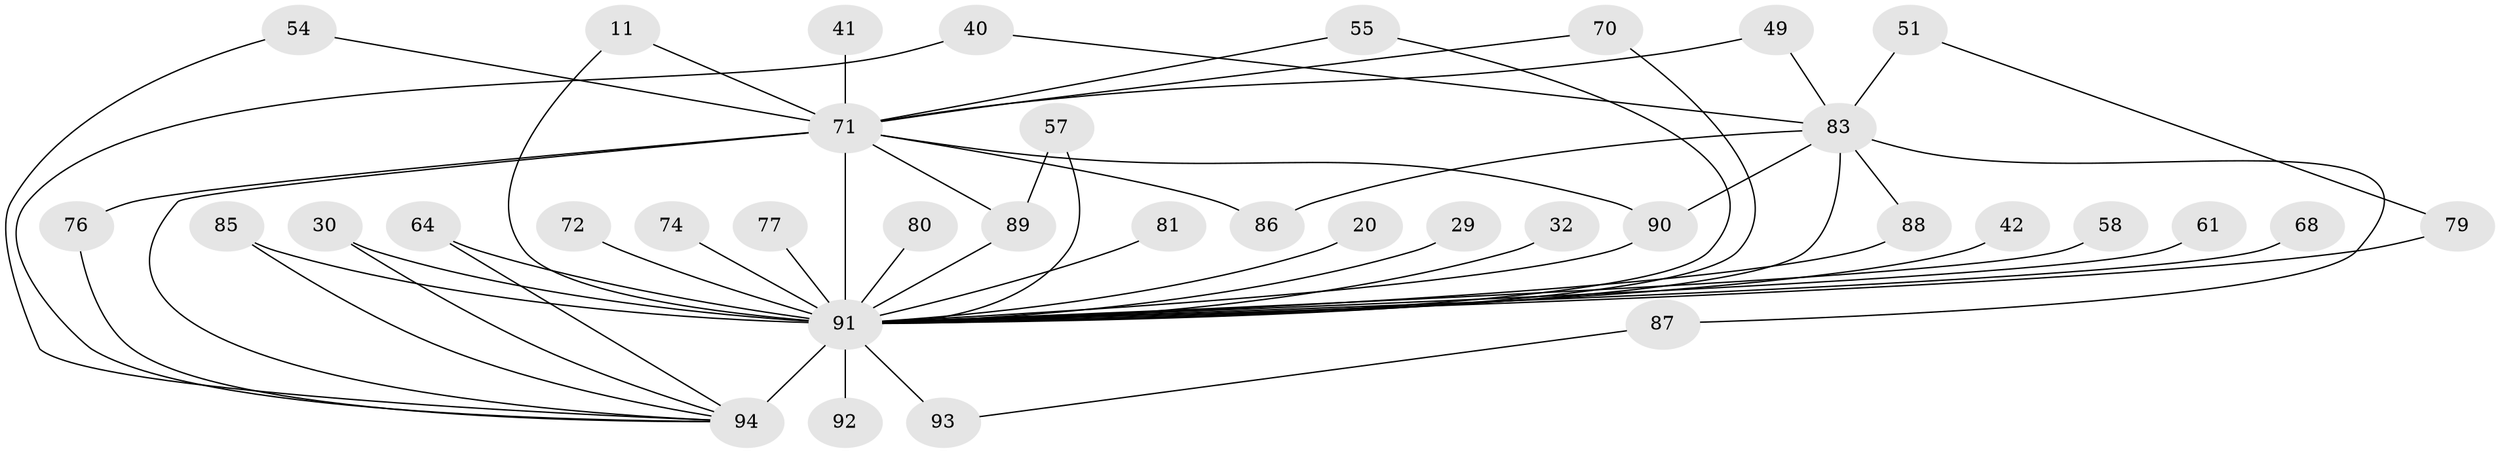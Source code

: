 // original degree distribution, {18: 0.010638297872340425, 20: 0.010638297872340425, 15: 0.031914893617021274, 26: 0.031914893617021274, 16: 0.010638297872340425, 21: 0.010638297872340425, 2: 0.574468085106383, 5: 0.031914893617021274, 9: 0.010638297872340425, 7: 0.010638297872340425, 4: 0.09574468085106383, 3: 0.1595744680851064, 8: 0.010638297872340425}
// Generated by graph-tools (version 1.1) at 2025/47/03/04/25 21:47:15]
// undirected, 37 vertices, 55 edges
graph export_dot {
graph [start="1"]
  node [color=gray90,style=filled];
  11;
  20;
  29;
  30;
  32;
  40;
  41;
  42;
  49;
  51;
  54;
  55;
  57;
  58;
  61;
  64 [super="+43"];
  68;
  70;
  71 [super="+36+45+60"];
  72;
  74;
  76 [super="+16"];
  77;
  79 [super="+44"];
  80;
  81;
  83 [super="+33+73+47+63"];
  85 [super="+34"];
  86;
  87;
  88;
  89 [super="+78"];
  90 [super="+56+52+53"];
  91 [super="+27+69+84+24+10"];
  92 [super="+66"];
  93 [super="+39+18+12+31+75"];
  94 [super="+65+5+67"];
  11 -- 71;
  11 -- 91;
  20 -- 91 [weight=2];
  29 -- 91 [weight=2];
  30 -- 94;
  30 -- 91;
  32 -- 91 [weight=2];
  40 -- 83;
  40 -- 94;
  41 -- 71 [weight=2];
  42 -- 91 [weight=2];
  49 -- 71;
  49 -- 83;
  51 -- 79;
  51 -- 83;
  54 -- 94;
  54 -- 71;
  55 -- 71;
  55 -- 91;
  57 -- 89;
  57 -- 91;
  58 -- 91 [weight=2];
  61 -- 91 [weight=2];
  64 -- 94 [weight=2];
  64 -- 91;
  68 -- 91 [weight=2];
  70 -- 71;
  70 -- 91;
  71 -- 86;
  71 -- 89 [weight=2];
  71 -- 91 [weight=25];
  71 -- 76 [weight=2];
  71 -- 94 [weight=4];
  71 -- 90 [weight=2];
  72 -- 91 [weight=2];
  74 -- 91 [weight=2];
  76 -- 94;
  77 -- 91 [weight=2];
  79 -- 91 [weight=4];
  80 -- 91 [weight=2];
  81 -- 91 [weight=2];
  83 -- 86;
  83 -- 91 [weight=10];
  83 -- 87;
  83 -- 88;
  83 -- 90;
  85 -- 91;
  85 -- 94 [weight=2];
  87 -- 93;
  88 -- 91;
  89 -- 91 [weight=2];
  90 -- 91 [weight=5];
  91 -- 94 [weight=20];
  91 -- 93 [weight=7];
  91 -- 92 [weight=3];
}

